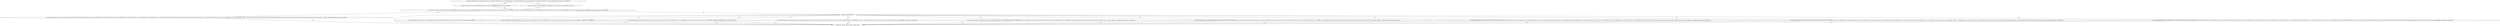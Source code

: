 digraph "func" {
"134559378" [label = "'push ebp', 'push edi', 'push esi', 'push ebx', 'sub esp, 0x2c', 'mov ebp, dword [esp+0x40]', 'mov eax, dword [esp+0x44]', 'mov edx, dword [esp+0x48]', 'mov ecx, dword [esp+0x4c]', 'mov ebx, dword [esp+0x50]', 'mov esi, dword [esp+0x54]', 'test eax, eax', 'je 0x805373d', " ]
"134559549" [label = "'sub esp, 0xc', 'push ecx', 'push edx', 'push 0x8056458', 'push 0x1', 'push ebp', 'call 0x8049260', 'add esp, 0x20', 'jmp 0x80536cf', " ]
"134559417" [label = "'sub esp, 0x8', 'push ecx', 'push edx', 'push eax', 'push 0x805644c', 'push 0x1', 'push ebp', 'call 0x8049260', 'add esp, 0x20', " ]
"134559439" [label = "'sub esp, 0x4', 'push 0x5', 'push 0x805645f', 'push 0x0', 'call 0x8048ff0', 'mov dword [esp], 0x7e6', 'push eax', 'push 0x8056760', 'push 0x1', 'push ebp', 'call 0x8049260', 'add esp, 0x18', 'push ebp', 'push 0xa', 'call 0x8048fe0', 'add esp, 0xc', 'push 0x5', 'push 0x8056504', 'push 0x0', 'call 0x8048ff0', 'push 0x80565b0', 'push eax', 'push 0x1', 'push ebp', 'call 0x8049260', 'add esp, 0x18', 'push ebp', 'push 0xa', 'call 0x8048fe0', 'add esp, 0x10', 'cmp esi, 0x9', 'ja 0x80539d4', " ]
"134560212" [label = "'mov edi, dword [ebx+0x20]', 'mov esi, dword [ebx+0x1c]', 'mov eax, dword [ebx+0x18]', 'mov dword [esp+0x8], eax', 'mov edx, dword [ebx+0x14]', 'mov dword [esp+0xc], edx', 'mov ecx, dword [ebx+0x10]', 'mov dword [esp+0x10], ecx', 'mov eax, dword [ebx+0xc]', 'mov dword [esp+0x14], eax', 'mov edx, dword [ebx+0x8]', 'mov dword [esp+0x18], edx', 'mov ecx, dword [ebx+0x4]', 'mov dword [esp+0x1c], ecx', 'mov ebx, dword [ebx]', 'sub esp, 0x4', 'push 0x5', 'push 0x80566d0', 'push 0x0', 'call 0x8048ff0', 'push edi', 'push esi', 'push dword [esp+0x20]', 'push dword [esp+0x28]', 'push dword [esp+0x30]', 'push dword [esp+0x38]', 'push dword [esp+0x40]', 'push dword [esp+0x48]', 'push ebx', 'push eax', 'push 0x1', 'push ebp', 'call 0x8049260', 'add esp, 0x40', 'jmp 0x8053777', " ]
"134559542" [label = "'jmp dword [esi*4+0x8056734]', " ]
"134559607" [label = "'add esp, 0x2c', 'pop ebx', 'pop esi', 'pop edi', 'pop ebp', 'retn', " ]
"134559575" [label = "'mov ebx, dword [ebx]', 'sub esp, 0x4', 'push 0x5', 'push 0x8056463', 'push 0x0', 'call 0x8048ff0', 'push ebx', 'push eax', 'push 0x1', 'push ebp', 'call 0x8049260', 'add esp, 0x20', " ]
"134559615" [label = "'mov esi, dword [ebx+0x4]', 'mov ebx, dword [ebx]', 'sub esp, 0x4', 'push 0x5', 'push 0x8056473', 'push 0x0', 'call 0x8048ff0', 'mov dword [esp], esi', 'push ebx', 'push eax', 'push 0x1', 'push ebp', 'call 0x8049260', 'add esp, 0x20', 'jmp 0x8053777', " ]
"134559655" [label = "'mov edi, dword [ebx+0x8]', 'mov esi, dword [ebx+0x4]', 'mov ebx, dword [ebx]', 'sub esp, 0x4', 'push 0x5', 'push 0x805648a', 'push 0x0', 'call 0x8048ff0', 'add esp, 0x8', 'push edi', 'push esi', 'push ebx', 'push eax', 'push 0x1', 'push ebp', 'call 0x8049260', 'add esp, 0x20', 'jmp 0x8053777', " ]
"134559700" [label = "'mov eax, dword [ebx+0xc]', 'mov dword [esp+0x8], eax', 'mov edi, dword [ebx+0x8]', 'mov esi, dword [ebx+0x4]', 'mov ebx, dword [ebx]', 'sub esp, 0x4', 'push 0x5', 'push 0x80565d4', 'push 0x0', 'call 0x8048ff0', 'add esp, 0xc', 'push dword [esp+0xc]', 'push edi', 'push esi', 'push ebx', 'push eax', 'push 0x1', 'push ebp', 'call 0x8049260', 'add esp, 0x20', 'jmp 0x8053777', " ]
"134559759" [label = "'mov eax, dword [ebx+0x10]', 'mov dword [esp+0x8], eax', 'mov edi, dword [ebx+0xc]', 'mov esi, dword [ebx+0x8]', 'mov edx, dword [ebx+0x4]', 'mov dword [esp+0xc], edx', 'mov ebx, dword [ebx]', 'sub esp, 0x4', 'push 0x5', 'push 0x80565f4', 'push 0x0', 'call 0x8048ff0', 'push dword [esp+0x18]', 'push edi', 'push esi', 'push dword [esp+0x28]', 'push ebx', 'push eax', 'push 0x1', 'push ebp', 'call 0x8049260', 'add esp, 0x30', 'jmp 0x8053777', " ]
"134559826" [label = "'mov edi, dword [ebx+0x14]', 'mov esi, dword [ebx+0x10]', 'mov eax, dword [ebx+0xc]', 'mov dword [esp+0x8], eax', 'mov ecx, dword [ebx+0x8]', 'mov dword [esp+0xc], ecx', 'mov edx, dword [ebx+0x4]', 'mov dword [esp+0x10], edx', 'mov ebx, dword [ebx]', 'sub esp, 0x4', 'push 0x5', 'push 0x8056618', 'push 0x0', 'call 0x8048ff0', 'mov dword [esp], edi', 'push esi', 'push dword [esp+0x1c]', 'push dword [esp+0x24]', 'push dword [esp+0x2c]', 'push ebx', 'push eax', 'push 0x1', 'push ebp', 'call 0x8049260', 'add esp, 0x30', 'jmp 0x8053777', " ]
"134559906" [label = "'mov edi, dword [ebx+0x18]', 'mov esi, dword [ebx+0x14]', 'mov eax, dword [ebx+0x10]', 'mov dword [esp+0x8], eax', 'mov ecx, dword [ebx+0xc]', 'mov dword [esp+0xc], ecx', 'mov edx, dword [ebx+0x8]', 'mov dword [esp+0x10], edx', 'mov eax, dword [ebx+0x4]', 'mov dword [esp+0x14], eax', 'mov ebx, dword [ebx]', 'sub esp, 0x4', 'push 0x5', 'push 0x8056640', 'push 0x0', 'call 0x8048ff0', 'add esp, 0x8', 'push edi', 'push esi', 'push dword [esp+0x18]', 'push dword [esp+0x20]', 'push dword [esp+0x28]', 'push dword [esp+0x30]', 'push ebx', 'push eax', 'push 0x1', 'push ebp', 'call 0x8049260', 'add esp, 0x30', 'jmp 0x8053777', " ]
"134559998" [label = "'mov edi, dword [ebx+0x1c]', 'mov esi, dword [ebx+0x18]', 'mov eax, dword [ebx+0x14]', 'mov dword [esp+0x8], eax', 'mov ecx, dword [ebx+0x10]', 'mov dword [esp+0xc], ecx', 'mov edx, dword [ebx+0xc]', 'mov dword [esp+0x10], edx', 'mov eax, dword [ebx+0x8]', 'mov dword [esp+0x14], eax', 'mov ecx, dword [ebx+0x4]', 'mov dword [esp+0x18], ecx', 'mov ebx, dword [ebx]', 'sub esp, 0x4', 'push 0x5', 'push 0x805666c', 'push 0x0', 'call 0x8048ff0', 'add esp, 0xc', 'push edi', 'push esi', 'push dword [esp+0x14]', 'push dword [esp+0x1c]', 'push dword [esp+0x24]', 'push dword [esp+0x2c]', 'push dword [esp+0x34]', 'push ebx', 'push eax', 'push 0x1', 'push ebp', 'call 0x8049260', 'add esp, 0x30', 'jmp 0x8053777', " ]
"134560101" [label = "'mov edi, dword [ebx+0x20]', 'mov esi, dword [ebx+0x1c]', 'mov eax, dword [ebx+0x18]', 'mov dword [esp+0x8], eax', 'mov edx, dword [ebx+0x14]', 'mov dword [esp+0xc], edx', 'mov ecx, dword [ebx+0x10]', 'mov dword [esp+0x10], ecx', 'mov eax, dword [ebx+0xc]', 'mov dword [esp+0x14], eax', 'mov edx, dword [ebx+0x8]', 'mov dword [esp+0x18], edx', 'mov ecx, dword [ebx+0x4]', 'mov dword [esp+0x1c], ecx', 'mov ebx, dword [ebx]', 'sub esp, 0x4', 'push 0x5', 'push 0x805669c', 'push 0x0', 'call 0x8048ff0', 'push edi', 'push esi', 'push dword [esp+0x20]', 'push dword [esp+0x28]', 'push dword [esp+0x30]', 'push dword [esp+0x38]', 'push dword [esp+0x40]', 'push dword [esp+0x48]', 'push ebx', 'push eax', 'push 0x1', 'push ebp', 'call 0x8049260', 'add esp, 0x40', 'jmp 0x8053777', " ]
"134559378" -> "134559549" [ label = "CFG" ]
"134559378" -> "134559417" [ label = "CFG" ]
"134559549" -> "134559439" [ label = "CFG" ]
"134559417" -> "134559439" [ label = "CFG" ]
"134559439" -> "134560212" [ label = "CFG" ]
"134559439" -> "134559542" [ label = "CFG" ]
"134560212" -> "134559607" [ label = "CFG" ]
"134559542" -> "134559575" [ label = "CFG" ]
"134559542" -> "134559607" [ label = "CFG" ]
"134559542" -> "134559615" [ label = "CFG" ]
"134559542" -> "134559655" [ label = "CFG" ]
"134559542" -> "134559700" [ label = "CFG" ]
"134559542" -> "134559759" [ label = "CFG" ]
"134559542" -> "134559826" [ label = "CFG" ]
"134559542" -> "134559906" [ label = "CFG" ]
"134559542" -> "134559998" [ label = "CFG" ]
"134559542" -> "134560101" [ label = "CFG" ]
"134559575" -> "134559607" [ label = "CFG" ]
"134559615" -> "134559607" [ label = "CFG" ]
"134559655" -> "134559607" [ label = "CFG" ]
"134559700" -> "134559607" [ label = "CFG" ]
"134559759" -> "134559607" [ label = "CFG" ]
"134559826" -> "134559607" [ label = "CFG" ]
"134559906" -> "134559607" [ label = "CFG" ]
"134559998" -> "134559607" [ label = "CFG" ]
"134560101" -> "134559607" [ label = "CFG" ]
}
